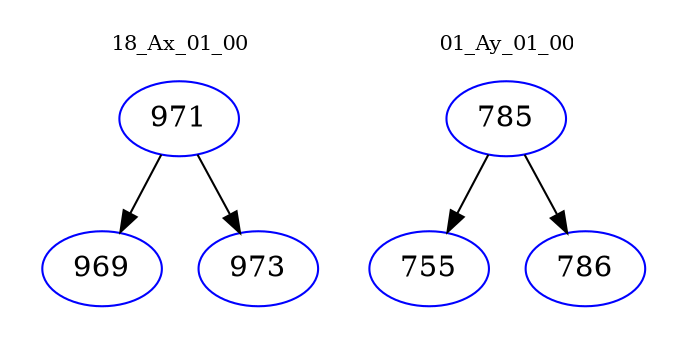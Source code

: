 digraph{
subgraph cluster_0 {
color = white
label = "18_Ax_01_00";
fontsize=10;
T0_971 [label="971", color="blue"]
T0_971 -> T0_969 [color="black"]
T0_969 [label="969", color="blue"]
T0_971 -> T0_973 [color="black"]
T0_973 [label="973", color="blue"]
}
subgraph cluster_1 {
color = white
label = "01_Ay_01_00";
fontsize=10;
T1_785 [label="785", color="blue"]
T1_785 -> T1_755 [color="black"]
T1_755 [label="755", color="blue"]
T1_785 -> T1_786 [color="black"]
T1_786 [label="786", color="blue"]
}
}
